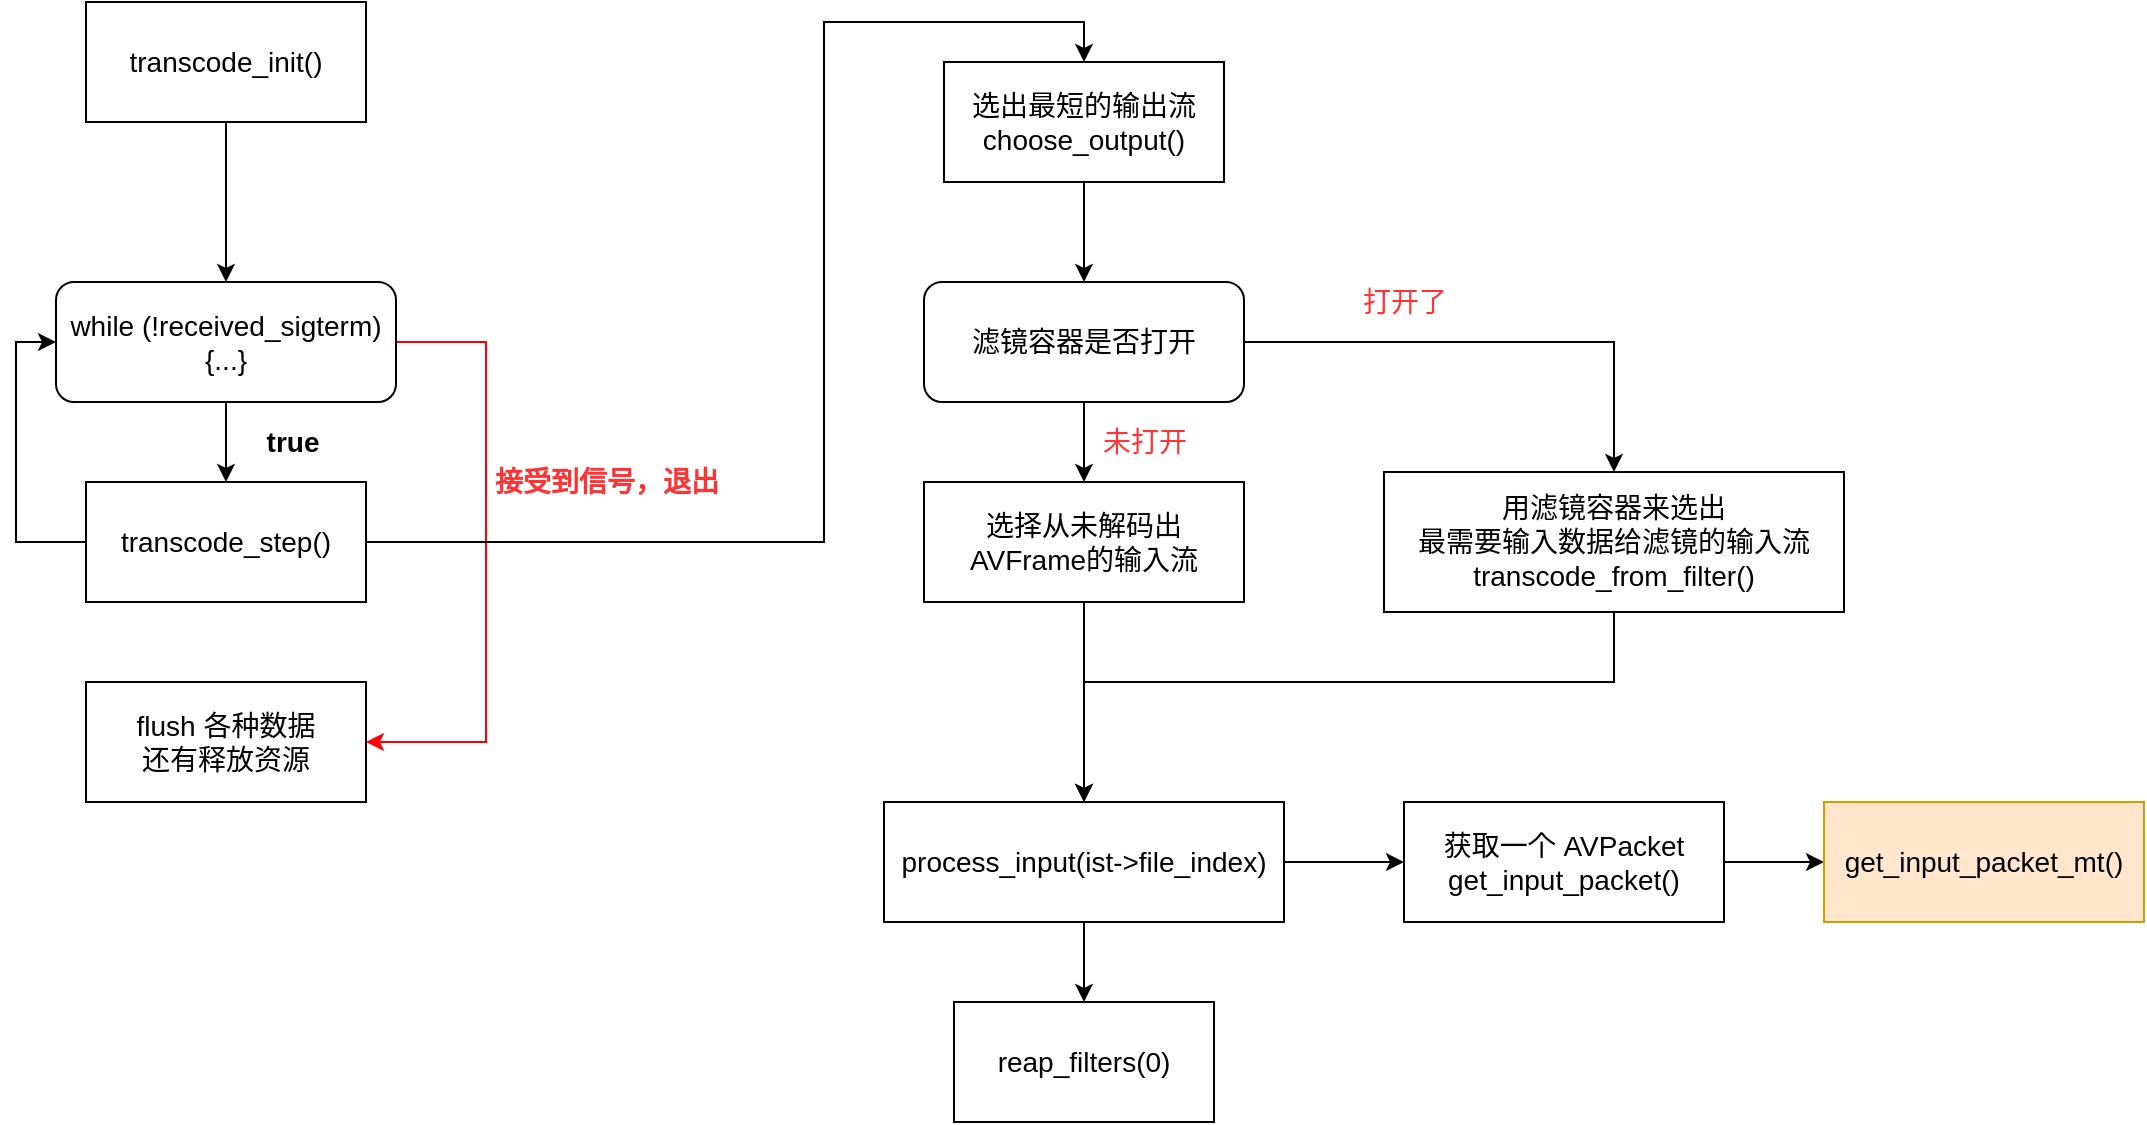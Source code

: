 <mxfile version="20.2.3" type="device"><diagram id="CCSkUD4YMc4SreTmyc2y" name="第 1 页"><mxGraphModel dx="2307" dy="1442" grid="1" gridSize="10" guides="1" tooltips="1" connect="1" arrows="1" fold="1" page="1" pageScale="1" pageWidth="827" pageHeight="1169" math="0" shadow="0"><root><mxCell id="0"/><mxCell id="1" parent="0"/><mxCell id="SfkrOtHu6b_u3Cap-k4C-67" style="edgeStyle=orthogonalEdgeStyle;rounded=0;orthogonalLoop=1;jettySize=auto;html=1;" parent="1" source="SfkrOtHu6b_u3Cap-k4C-68" target="SfkrOtHu6b_u3Cap-k4C-71" edge="1"><mxGeometry relative="1" as="geometry"/></mxCell><mxCell id="SfkrOtHu6b_u3Cap-k4C-68" value="transcode_init()" style="rounded=0;whiteSpace=wrap;html=1;fontSize=14;" parent="1" vertex="1"><mxGeometry x="325" y="200" width="140" height="60" as="geometry"/></mxCell><mxCell id="SfkrOtHu6b_u3Cap-k4C-69" style="edgeStyle=orthogonalEdgeStyle;rounded=0;orthogonalLoop=1;jettySize=auto;html=1;entryX=1;entryY=0.5;entryDx=0;entryDy=0;fontColor=#FF0000;labelBackgroundColor=#FFFFFF;strokeColor=#FF0000;" parent="1" source="SfkrOtHu6b_u3Cap-k4C-71" target="SfkrOtHu6b_u3Cap-k4C-75" edge="1"><mxGeometry relative="1" as="geometry"><Array as="points"><mxPoint x="525" y="370"/><mxPoint x="525" y="570"/></Array></mxGeometry></mxCell><mxCell id="SfkrOtHu6b_u3Cap-k4C-70" style="edgeStyle=orthogonalEdgeStyle;rounded=0;orthogonalLoop=1;jettySize=auto;html=1;" parent="1" source="SfkrOtHu6b_u3Cap-k4C-71" target="SfkrOtHu6b_u3Cap-k4C-74" edge="1"><mxGeometry relative="1" as="geometry"/></mxCell><mxCell id="SfkrOtHu6b_u3Cap-k4C-71" value="while (!received_sigterm) {...}" style="rounded=1;whiteSpace=wrap;html=1;fillColor=#FFFFFF;fontSize=14;" parent="1" vertex="1"><mxGeometry x="310" y="340" width="170" height="60" as="geometry"/></mxCell><mxCell id="SfkrOtHu6b_u3Cap-k4C-72" style="edgeStyle=orthogonalEdgeStyle;rounded=0;orthogonalLoop=1;jettySize=auto;html=1;entryX=0;entryY=0.5;entryDx=0;entryDy=0;" parent="1" source="SfkrOtHu6b_u3Cap-k4C-74" target="SfkrOtHu6b_u3Cap-k4C-71" edge="1"><mxGeometry relative="1" as="geometry"><Array as="points"><mxPoint x="290" y="470"/><mxPoint x="290" y="370"/></Array></mxGeometry></mxCell><mxCell id="AvPaSJ1hasten189pdEg-1" style="edgeStyle=orthogonalEdgeStyle;rounded=0;orthogonalLoop=1;jettySize=auto;html=1;entryX=0.5;entryY=0;entryDx=0;entryDy=0;" edge="1" parent="1" source="SfkrOtHu6b_u3Cap-k4C-74" target="SfkrOtHu6b_u3Cap-k4C-81"><mxGeometry relative="1" as="geometry"><Array as="points"><mxPoint x="694" y="470"/><mxPoint x="694" y="210"/><mxPoint x="824" y="210"/></Array></mxGeometry></mxCell><mxCell id="SfkrOtHu6b_u3Cap-k4C-74" value="transcode_step()" style="rounded=0;whiteSpace=wrap;html=1;fontSize=14;" parent="1" vertex="1"><mxGeometry x="325" y="440" width="140" height="60" as="geometry"/></mxCell><mxCell id="SfkrOtHu6b_u3Cap-k4C-75" value="flush 各种数据&lt;br&gt;还有释放资源" style="rounded=0;whiteSpace=wrap;html=1;fontSize=14;" parent="1" vertex="1"><mxGeometry x="325" y="540" width="140" height="60" as="geometry"/></mxCell><mxCell id="SfkrOtHu6b_u3Cap-k4C-76" value="true" style="text;strokeColor=none;fillColor=none;html=1;fontSize=14;fontStyle=1;verticalAlign=middle;align=center;fontColor=#000000;" parent="1" vertex="1"><mxGeometry x="395" y="400" width="65" height="40" as="geometry"/></mxCell><mxCell id="SfkrOtHu6b_u3Cap-k4C-77" value="接受到信号，退出" style="text;strokeColor=none;fillColor=none;html=1;fontSize=14;fontStyle=1;verticalAlign=middle;align=center;fontColor=#FF3333;" parent="1" vertex="1"><mxGeometry x="535" y="420" width="100" height="40" as="geometry"/></mxCell><mxCell id="SfkrOtHu6b_u3Cap-k4C-80" style="edgeStyle=orthogonalEdgeStyle;rounded=0;orthogonalLoop=1;jettySize=auto;html=1;fontSize=14;" parent="1" source="SfkrOtHu6b_u3Cap-k4C-81" target="SfkrOtHu6b_u3Cap-k4C-84" edge="1"><mxGeometry relative="1" as="geometry"/></mxCell><mxCell id="SfkrOtHu6b_u3Cap-k4C-81" value="选出最短的输出流&lt;br&gt;choose_output()" style="rounded=0;whiteSpace=wrap;html=1;fontSize=14;fillColor=#FFFFFF;strokeColor=#000000;" parent="1" vertex="1"><mxGeometry x="754" y="230" width="140" height="60" as="geometry"/></mxCell><mxCell id="SfkrOtHu6b_u3Cap-k4C-82" style="edgeStyle=orthogonalEdgeStyle;rounded=0;orthogonalLoop=1;jettySize=auto;html=1;fontSize=14;" parent="1" source="SfkrOtHu6b_u3Cap-k4C-84" target="SfkrOtHu6b_u3Cap-k4C-86" edge="1"><mxGeometry relative="1" as="geometry"/></mxCell><mxCell id="SfkrOtHu6b_u3Cap-k4C-83" style="edgeStyle=orthogonalEdgeStyle;rounded=0;orthogonalLoop=1;jettySize=auto;html=1;fontSize=14;" parent="1" source="SfkrOtHu6b_u3Cap-k4C-84" target="SfkrOtHu6b_u3Cap-k4C-88" edge="1"><mxGeometry relative="1" as="geometry"/></mxCell><mxCell id="SfkrOtHu6b_u3Cap-k4C-84" value="&lt;span style=&quot;font-size: 14px;&quot;&gt;滤镜容器是否打开&lt;br&gt;&lt;/span&gt;" style="rounded=1;whiteSpace=wrap;html=1;" parent="1" vertex="1"><mxGeometry x="744" y="340" width="160" height="60" as="geometry"/></mxCell><mxCell id="SfkrOtHu6b_u3Cap-k4C-85" style="edgeStyle=orthogonalEdgeStyle;rounded=0;orthogonalLoop=1;jettySize=auto;html=1;fontSize=14;" parent="1" source="SfkrOtHu6b_u3Cap-k4C-86" target="SfkrOtHu6b_u3Cap-k4C-91" edge="1"><mxGeometry relative="1" as="geometry"/></mxCell><mxCell id="SfkrOtHu6b_u3Cap-k4C-86" value="&lt;span style=&quot;font-size: 14px;&quot;&gt;选择从未解码出 AVFrame的输入流&lt;br&gt;&lt;/span&gt;" style="rounded=0;whiteSpace=wrap;html=1;" parent="1" vertex="1"><mxGeometry x="744" y="440" width="160" height="60" as="geometry"/></mxCell><mxCell id="JiS8nqdneQuhs1CXHggi-3" style="edgeStyle=orthogonalEdgeStyle;rounded=0;orthogonalLoop=1;jettySize=auto;html=1;" parent="1" source="SfkrOtHu6b_u3Cap-k4C-88" target="SfkrOtHu6b_u3Cap-k4C-91" edge="1"><mxGeometry relative="1" as="geometry"><Array as="points"><mxPoint x="1089" y="540"/><mxPoint x="824" y="540"/></Array></mxGeometry></mxCell><mxCell id="SfkrOtHu6b_u3Cap-k4C-88" value="&lt;span style=&quot;font-size: 14px;&quot;&gt;用滤镜容器来选出&lt;/span&gt;&lt;br&gt;&lt;span style=&quot;font-size: 14px;&quot;&gt;最需要输入数据给滤镜的输入流&lt;/span&gt;&lt;br&gt;&lt;span style=&quot;font-size: 14px;&quot;&gt;transcode_from_filter()&lt;/span&gt;" style="rounded=0;whiteSpace=wrap;html=1;" parent="1" vertex="1"><mxGeometry x="974" y="435" width="230" height="70" as="geometry"/></mxCell><mxCell id="SfkrOtHu6b_u3Cap-k4C-89" style="edgeStyle=orthogonalEdgeStyle;rounded=0;orthogonalLoop=1;jettySize=auto;html=1;fontSize=14;" parent="1" source="SfkrOtHu6b_u3Cap-k4C-91" target="SfkrOtHu6b_u3Cap-k4C-92" edge="1"><mxGeometry relative="1" as="geometry"/></mxCell><mxCell id="AvPaSJ1hasten189pdEg-3" style="edgeStyle=orthogonalEdgeStyle;rounded=0;orthogonalLoop=1;jettySize=auto;html=1;" edge="1" parent="1" source="SfkrOtHu6b_u3Cap-k4C-91" target="SfkrOtHu6b_u3Cap-k4C-98"><mxGeometry relative="1" as="geometry"/></mxCell><mxCell id="SfkrOtHu6b_u3Cap-k4C-91" value="&lt;span style=&quot;font-size: 14px;&quot;&gt;process_input(ist-&amp;gt;file_index)&lt;/span&gt;" style="rounded=0;whiteSpace=wrap;html=1;fontSize=14;" parent="1" vertex="1"><mxGeometry x="724" y="600" width="200" height="60" as="geometry"/></mxCell><mxCell id="SfkrOtHu6b_u3Cap-k4C-92" value="&lt;span style=&quot;font-size: 14px;&quot;&gt;reap_filters(0)&lt;/span&gt;" style="rounded=0;whiteSpace=wrap;html=1;fontSize=14;" parent="1" vertex="1"><mxGeometry x="759" y="700" width="130" height="60" as="geometry"/></mxCell><mxCell id="SfkrOtHu6b_u3Cap-k4C-93" value="打开了" style="text;strokeColor=none;fillColor=none;html=1;fontSize=14;fontStyle=0;verticalAlign=middle;align=center;fontColor=#FF3333;" parent="1" vertex="1"><mxGeometry x="934" y="330" width="100" height="40" as="geometry"/></mxCell><mxCell id="SfkrOtHu6b_u3Cap-k4C-94" value="未打开" style="text;strokeColor=none;fillColor=none;html=1;fontSize=14;fontStyle=0;verticalAlign=middle;align=center;fontColor=#FF3333;" parent="1" vertex="1"><mxGeometry x="814" y="400" width="80" height="40" as="geometry"/></mxCell><mxCell id="AvPaSJ1hasten189pdEg-4" style="edgeStyle=orthogonalEdgeStyle;rounded=0;orthogonalLoop=1;jettySize=auto;html=1;entryX=0;entryY=0.5;entryDx=0;entryDy=0;" edge="1" parent="1" source="SfkrOtHu6b_u3Cap-k4C-98" target="AvPaSJ1hasten189pdEg-2"><mxGeometry relative="1" as="geometry"/></mxCell><mxCell id="SfkrOtHu6b_u3Cap-k4C-98" value="获取一个 AVPacket&lt;br&gt;get_input_packet()" style="rounded=0;whiteSpace=wrap;html=1;fontSize=14;fillColor=#FFFFFF;strokeColor=#000000;" parent="1" vertex="1"><mxGeometry x="984" y="600" width="160" height="60" as="geometry"/></mxCell><mxCell id="ex5F9Ie8RaEJCSmGdByy-3" style="edgeStyle=orthogonalEdgeStyle;rounded=0;orthogonalLoop=1;jettySize=auto;html=1;fontSize=14;" parent="1" target="ex5F9Ie8RaEJCSmGdByy-6" edge="1"><mxGeometry relative="1" as="geometry"><mxPoint x="1663" y="850" as="sourcePoint"/></mxGeometry></mxCell><mxCell id="AvPaSJ1hasten189pdEg-2" value="get_input_packet_mt()" style="rounded=0;whiteSpace=wrap;html=1;fontSize=14;fillColor=#ffe6cc;strokeColor=#d79b00;" vertex="1" parent="1"><mxGeometry x="1194" y="600" width="160" height="60" as="geometry"/></mxCell></root></mxGraphModel></diagram></mxfile>